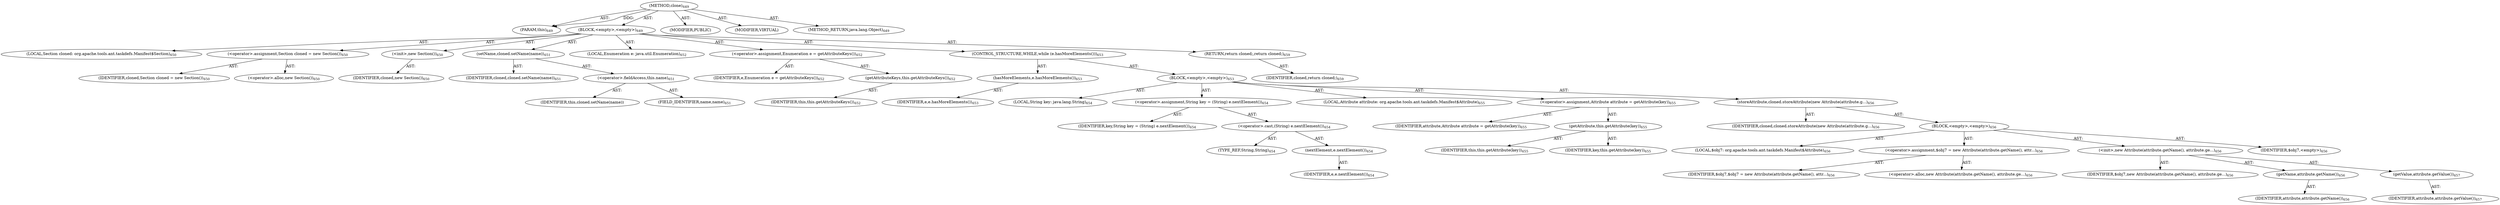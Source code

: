 digraph "clone" {  
"111669149723" [label = <(METHOD,clone)<SUB>649</SUB>> ]
"115964117008" [label = <(PARAM,this)<SUB>649</SUB>> ]
"25769803856" [label = <(BLOCK,&lt;empty&gt;,&lt;empty&gt;)<SUB>649</SUB>> ]
"94489280553" [label = <(LOCAL,Section cloned: org.apache.tools.ant.taskdefs.Manifest$Section)<SUB>650</SUB>> ]
"30064771451" [label = <(&lt;operator&gt;.assignment,Section cloned = new Section())<SUB>650</SUB>> ]
"68719477018" [label = <(IDENTIFIER,cloned,Section cloned = new Section())<SUB>650</SUB>> ]
"30064771452" [label = <(&lt;operator&gt;.alloc,new Section())<SUB>650</SUB>> ]
"30064771453" [label = <(&lt;init&gt;,new Section())<SUB>650</SUB>> ]
"68719477019" [label = <(IDENTIFIER,cloned,new Section())<SUB>650</SUB>> ]
"30064771454" [label = <(setName,cloned.setName(name))<SUB>651</SUB>> ]
"68719477020" [label = <(IDENTIFIER,cloned,cloned.setName(name))<SUB>651</SUB>> ]
"30064771455" [label = <(&lt;operator&gt;.fieldAccess,this.name)<SUB>651</SUB>> ]
"68719477021" [label = <(IDENTIFIER,this,cloned.setName(name))> ]
"55834574920" [label = <(FIELD_IDENTIFIER,name,name)<SUB>651</SUB>> ]
"94489280554" [label = <(LOCAL,Enumeration e: java.util.Enumeration)<SUB>652</SUB>> ]
"30064771456" [label = <(&lt;operator&gt;.assignment,Enumeration e = getAttributeKeys())<SUB>652</SUB>> ]
"68719477022" [label = <(IDENTIFIER,e,Enumeration e = getAttributeKeys())<SUB>652</SUB>> ]
"30064771457" [label = <(getAttributeKeys,this.getAttributeKeys())<SUB>652</SUB>> ]
"68719476760" [label = <(IDENTIFIER,this,this.getAttributeKeys())<SUB>652</SUB>> ]
"47244640302" [label = <(CONTROL_STRUCTURE,WHILE,while (e.hasMoreElements()))<SUB>653</SUB>> ]
"30064771458" [label = <(hasMoreElements,e.hasMoreElements())<SUB>653</SUB>> ]
"68719477023" [label = <(IDENTIFIER,e,e.hasMoreElements())<SUB>653</SUB>> ]
"25769803857" [label = <(BLOCK,&lt;empty&gt;,&lt;empty&gt;)<SUB>653</SUB>> ]
"94489280555" [label = <(LOCAL,String key: java.lang.String)<SUB>654</SUB>> ]
"30064771459" [label = <(&lt;operator&gt;.assignment,String key = (String) e.nextElement())<SUB>654</SUB>> ]
"68719477024" [label = <(IDENTIFIER,key,String key = (String) e.nextElement())<SUB>654</SUB>> ]
"30064771460" [label = <(&lt;operator&gt;.cast,(String) e.nextElement())<SUB>654</SUB>> ]
"180388626456" [label = <(TYPE_REF,String,String)<SUB>654</SUB>> ]
"30064771461" [label = <(nextElement,e.nextElement())<SUB>654</SUB>> ]
"68719477025" [label = <(IDENTIFIER,e,e.nextElement())<SUB>654</SUB>> ]
"94489280556" [label = <(LOCAL,Attribute attribute: org.apache.tools.ant.taskdefs.Manifest$Attribute)<SUB>655</SUB>> ]
"30064771462" [label = <(&lt;operator&gt;.assignment,Attribute attribute = getAttribute(key))<SUB>655</SUB>> ]
"68719477026" [label = <(IDENTIFIER,attribute,Attribute attribute = getAttribute(key))<SUB>655</SUB>> ]
"30064771463" [label = <(getAttribute,this.getAttribute(key))<SUB>655</SUB>> ]
"68719476761" [label = <(IDENTIFIER,this,this.getAttribute(key))<SUB>655</SUB>> ]
"68719477027" [label = <(IDENTIFIER,key,this.getAttribute(key))<SUB>655</SUB>> ]
"30064771464" [label = <(storeAttribute,cloned.storeAttribute(new Attribute(attribute.g...)<SUB>656</SUB>> ]
"68719477028" [label = <(IDENTIFIER,cloned,cloned.storeAttribute(new Attribute(attribute.g...)<SUB>656</SUB>> ]
"25769803858" [label = <(BLOCK,&lt;empty&gt;,&lt;empty&gt;)<SUB>656</SUB>> ]
"94489280557" [label = <(LOCAL,$obj7: org.apache.tools.ant.taskdefs.Manifest$Attribute)<SUB>656</SUB>> ]
"30064771465" [label = <(&lt;operator&gt;.assignment,$obj7 = new Attribute(attribute.getName(), attr...)<SUB>656</SUB>> ]
"68719477029" [label = <(IDENTIFIER,$obj7,$obj7 = new Attribute(attribute.getName(), attr...)<SUB>656</SUB>> ]
"30064771466" [label = <(&lt;operator&gt;.alloc,new Attribute(attribute.getName(), attribute.ge...)<SUB>656</SUB>> ]
"30064771467" [label = <(&lt;init&gt;,new Attribute(attribute.getName(), attribute.ge...)<SUB>656</SUB>> ]
"68719477030" [label = <(IDENTIFIER,$obj7,new Attribute(attribute.getName(), attribute.ge...)<SUB>656</SUB>> ]
"30064771468" [label = <(getName,attribute.getName())<SUB>656</SUB>> ]
"68719477031" [label = <(IDENTIFIER,attribute,attribute.getName())<SUB>656</SUB>> ]
"30064771469" [label = <(getValue,attribute.getValue())<SUB>657</SUB>> ]
"68719477032" [label = <(IDENTIFIER,attribute,attribute.getValue())<SUB>657</SUB>> ]
"68719477033" [label = <(IDENTIFIER,$obj7,&lt;empty&gt;)<SUB>656</SUB>> ]
"146028888084" [label = <(RETURN,return cloned;,return cloned;)<SUB>659</SUB>> ]
"68719477034" [label = <(IDENTIFIER,cloned,return cloned;)<SUB>659</SUB>> ]
"133143986256" [label = <(MODIFIER,PUBLIC)> ]
"133143986257" [label = <(MODIFIER,VIRTUAL)> ]
"128849018907" [label = <(METHOD_RETURN,java.lang.Object)<SUB>649</SUB>> ]
  "111669149723" -> "115964117008"  [ label = "AST: "] 
  "111669149723" -> "25769803856"  [ label = "AST: "] 
  "111669149723" -> "133143986256"  [ label = "AST: "] 
  "111669149723" -> "133143986257"  [ label = "AST: "] 
  "111669149723" -> "128849018907"  [ label = "AST: "] 
  "25769803856" -> "94489280553"  [ label = "AST: "] 
  "25769803856" -> "30064771451"  [ label = "AST: "] 
  "25769803856" -> "30064771453"  [ label = "AST: "] 
  "25769803856" -> "30064771454"  [ label = "AST: "] 
  "25769803856" -> "94489280554"  [ label = "AST: "] 
  "25769803856" -> "30064771456"  [ label = "AST: "] 
  "25769803856" -> "47244640302"  [ label = "AST: "] 
  "25769803856" -> "146028888084"  [ label = "AST: "] 
  "30064771451" -> "68719477018"  [ label = "AST: "] 
  "30064771451" -> "30064771452"  [ label = "AST: "] 
  "30064771453" -> "68719477019"  [ label = "AST: "] 
  "30064771454" -> "68719477020"  [ label = "AST: "] 
  "30064771454" -> "30064771455"  [ label = "AST: "] 
  "30064771455" -> "68719477021"  [ label = "AST: "] 
  "30064771455" -> "55834574920"  [ label = "AST: "] 
  "30064771456" -> "68719477022"  [ label = "AST: "] 
  "30064771456" -> "30064771457"  [ label = "AST: "] 
  "30064771457" -> "68719476760"  [ label = "AST: "] 
  "47244640302" -> "30064771458"  [ label = "AST: "] 
  "47244640302" -> "25769803857"  [ label = "AST: "] 
  "30064771458" -> "68719477023"  [ label = "AST: "] 
  "25769803857" -> "94489280555"  [ label = "AST: "] 
  "25769803857" -> "30064771459"  [ label = "AST: "] 
  "25769803857" -> "94489280556"  [ label = "AST: "] 
  "25769803857" -> "30064771462"  [ label = "AST: "] 
  "25769803857" -> "30064771464"  [ label = "AST: "] 
  "30064771459" -> "68719477024"  [ label = "AST: "] 
  "30064771459" -> "30064771460"  [ label = "AST: "] 
  "30064771460" -> "180388626456"  [ label = "AST: "] 
  "30064771460" -> "30064771461"  [ label = "AST: "] 
  "30064771461" -> "68719477025"  [ label = "AST: "] 
  "30064771462" -> "68719477026"  [ label = "AST: "] 
  "30064771462" -> "30064771463"  [ label = "AST: "] 
  "30064771463" -> "68719476761"  [ label = "AST: "] 
  "30064771463" -> "68719477027"  [ label = "AST: "] 
  "30064771464" -> "68719477028"  [ label = "AST: "] 
  "30064771464" -> "25769803858"  [ label = "AST: "] 
  "25769803858" -> "94489280557"  [ label = "AST: "] 
  "25769803858" -> "30064771465"  [ label = "AST: "] 
  "25769803858" -> "30064771467"  [ label = "AST: "] 
  "25769803858" -> "68719477033"  [ label = "AST: "] 
  "30064771465" -> "68719477029"  [ label = "AST: "] 
  "30064771465" -> "30064771466"  [ label = "AST: "] 
  "30064771467" -> "68719477030"  [ label = "AST: "] 
  "30064771467" -> "30064771468"  [ label = "AST: "] 
  "30064771467" -> "30064771469"  [ label = "AST: "] 
  "30064771468" -> "68719477031"  [ label = "AST: "] 
  "30064771469" -> "68719477032"  [ label = "AST: "] 
  "146028888084" -> "68719477034"  [ label = "AST: "] 
  "111669149723" -> "115964117008"  [ label = "DDG: "] 
}
